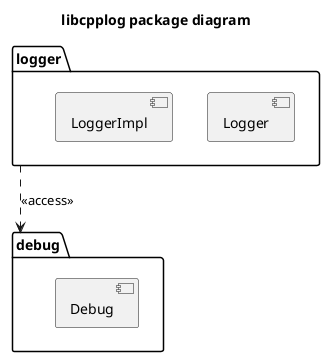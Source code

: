 @startuml package-diagram

title libcpplog package diagram

package logger {
    [Logger]
    [LoggerImpl]
}

package debug {
    [Debug]
}

logger ..> debug : <<access>>

@enduml